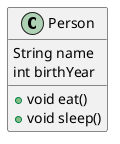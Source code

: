 ```uml
@startuml
Class Person {
    String name
    int birthYear

    + void eat()
    + void sleep()
}
@enduml
```,```uml
@startuml
object john {
    name = 'John'
    birthYear = 1984
}
object mary {
    name = 'Mary'
    birthYear = 1992
}
@enduml
```